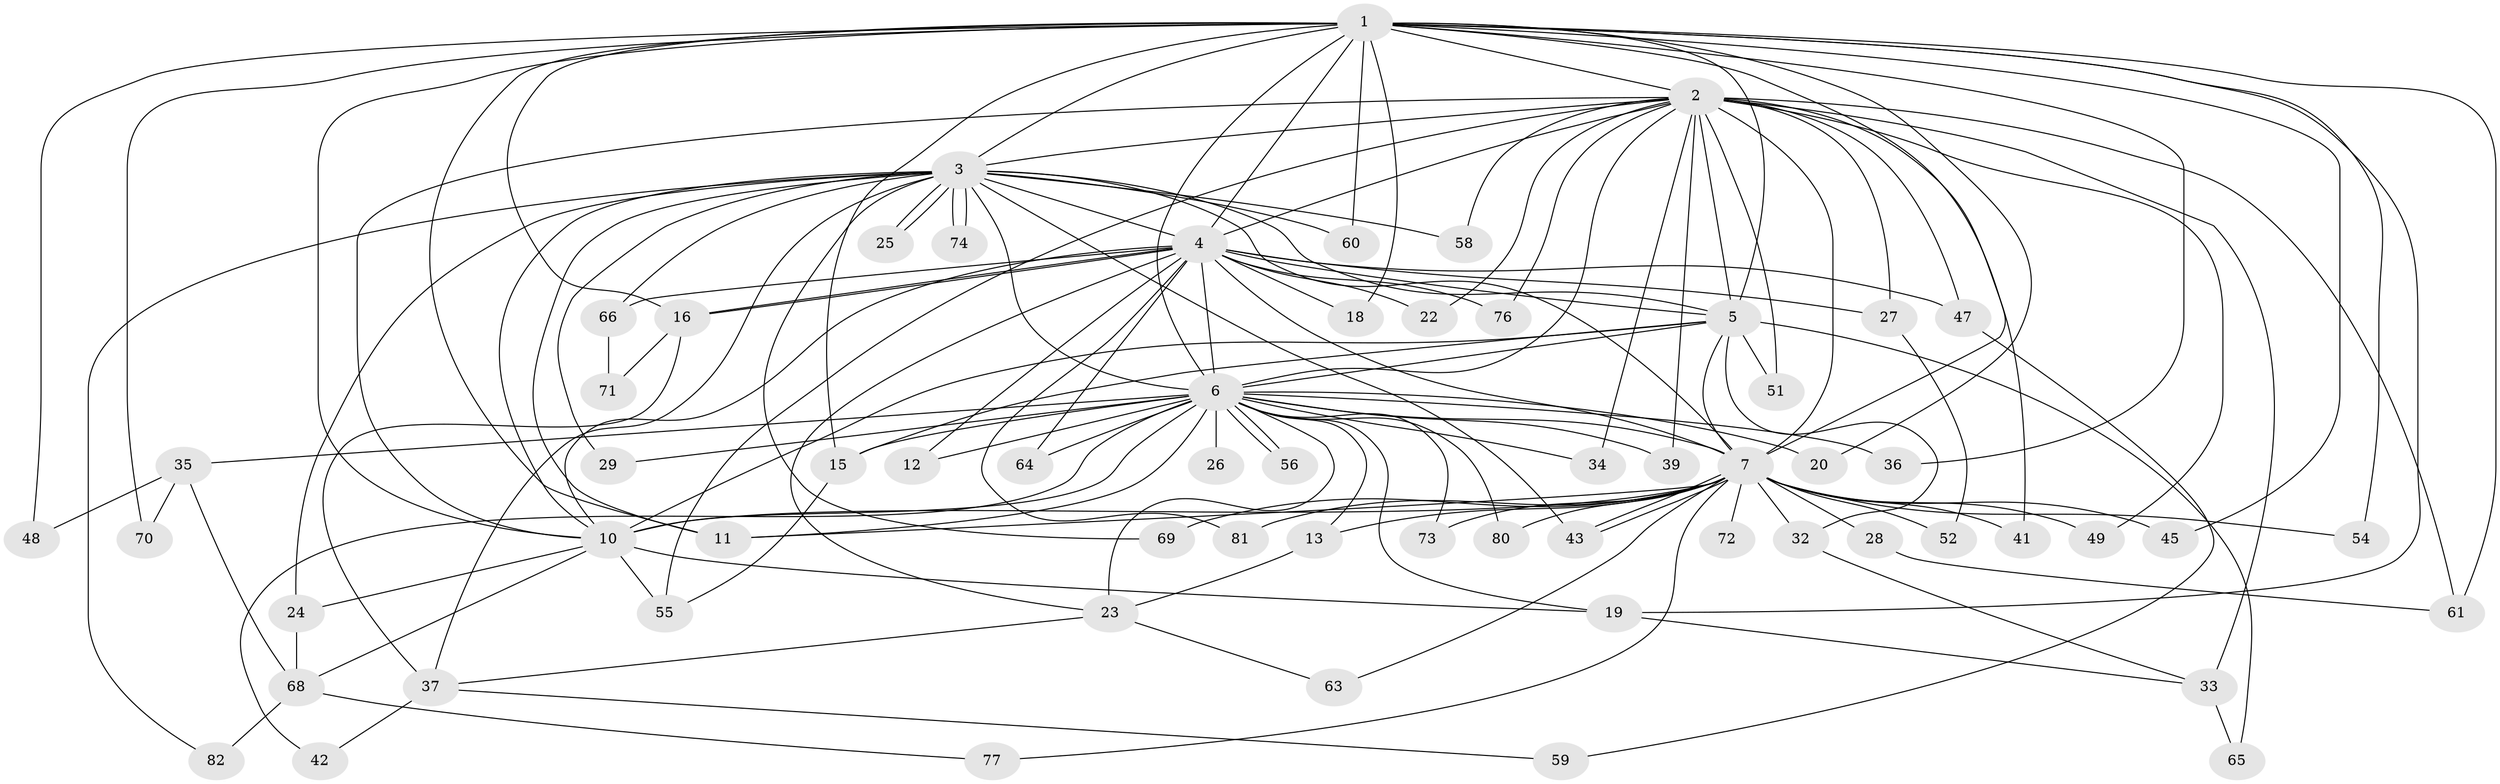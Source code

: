 // Generated by graph-tools (version 1.1) at 2025/23/03/03/25 07:23:37]
// undirected, 63 vertices, 146 edges
graph export_dot {
graph [start="1"]
  node [color=gray90,style=filled];
  1 [super="+62"];
  2 [super="+31"];
  3 [super="+21"];
  4 [super="+14"];
  5 [super="+17"];
  6 [super="+9"];
  7 [super="+8"];
  10 [super="+38"];
  11 [super="+53"];
  12;
  13 [super="+50"];
  15;
  16 [super="+30"];
  18;
  19;
  20;
  22;
  23 [super="+79"];
  24;
  25;
  26;
  27 [super="+44"];
  28;
  29;
  32;
  33 [super="+40"];
  34;
  35;
  36;
  37 [super="+46"];
  39;
  41;
  42;
  43 [super="+57"];
  45;
  47;
  48;
  49;
  51;
  52;
  54;
  55 [super="+67"];
  56;
  58;
  59;
  60;
  61 [super="+75"];
  63;
  64;
  65;
  66;
  68 [super="+78"];
  69;
  70;
  71;
  72;
  73;
  74;
  76;
  77;
  80;
  81;
  82;
  1 -- 2;
  1 -- 3;
  1 -- 4;
  1 -- 5;
  1 -- 6 [weight=3];
  1 -- 7 [weight=2];
  1 -- 10;
  1 -- 11;
  1 -- 15;
  1 -- 18;
  1 -- 19;
  1 -- 20;
  1 -- 36;
  1 -- 45;
  1 -- 48;
  1 -- 54;
  1 -- 60;
  1 -- 61;
  1 -- 70;
  1 -- 16;
  2 -- 3;
  2 -- 4;
  2 -- 5;
  2 -- 6 [weight=2];
  2 -- 7 [weight=3];
  2 -- 10;
  2 -- 22;
  2 -- 27 [weight=2];
  2 -- 33;
  2 -- 34;
  2 -- 39;
  2 -- 41;
  2 -- 47;
  2 -- 49;
  2 -- 51;
  2 -- 58;
  2 -- 61;
  2 -- 76;
  2 -- 55;
  3 -- 4;
  3 -- 5;
  3 -- 6 [weight=2];
  3 -- 7 [weight=2];
  3 -- 10;
  3 -- 24;
  3 -- 25;
  3 -- 25;
  3 -- 29;
  3 -- 58;
  3 -- 60;
  3 -- 66;
  3 -- 69;
  3 -- 74;
  3 -- 74;
  3 -- 82;
  3 -- 11;
  3 -- 43;
  3 -- 37;
  4 -- 5;
  4 -- 6 [weight=3];
  4 -- 7 [weight=2];
  4 -- 10;
  4 -- 12;
  4 -- 16;
  4 -- 16;
  4 -- 22;
  4 -- 27;
  4 -- 47;
  4 -- 64;
  4 -- 66;
  4 -- 76;
  4 -- 81;
  4 -- 18;
  4 -- 23;
  5 -- 6 [weight=2];
  5 -- 7 [weight=2];
  5 -- 10;
  5 -- 32;
  5 -- 65;
  5 -- 51;
  5 -- 15;
  6 -- 7 [weight=4];
  6 -- 10 [weight=2];
  6 -- 12;
  6 -- 13 [weight=2];
  6 -- 15;
  6 -- 19;
  6 -- 20;
  6 -- 23;
  6 -- 26 [weight=2];
  6 -- 29;
  6 -- 35 [weight=2];
  6 -- 36;
  6 -- 56;
  6 -- 56;
  6 -- 64;
  6 -- 73;
  6 -- 80;
  6 -- 34;
  6 -- 39;
  6 -- 42;
  6 -- 11;
  7 -- 10 [weight=2];
  7 -- 11;
  7 -- 28 [weight=2];
  7 -- 32;
  7 -- 41;
  7 -- 43;
  7 -- 43;
  7 -- 49;
  7 -- 52;
  7 -- 69;
  7 -- 72 [weight=2];
  7 -- 73;
  7 -- 80;
  7 -- 77;
  7 -- 81;
  7 -- 45;
  7 -- 54;
  7 -- 63;
  7 -- 13;
  10 -- 24;
  10 -- 19;
  10 -- 68;
  10 -- 55;
  13 -- 23;
  15 -- 55;
  16 -- 37;
  16 -- 71;
  19 -- 33;
  23 -- 37;
  23 -- 63;
  24 -- 68;
  27 -- 52;
  28 -- 61;
  32 -- 33;
  33 -- 65;
  35 -- 48;
  35 -- 70;
  35 -- 68;
  37 -- 42;
  37 -- 59;
  47 -- 59;
  66 -- 71;
  68 -- 77;
  68 -- 82;
}

